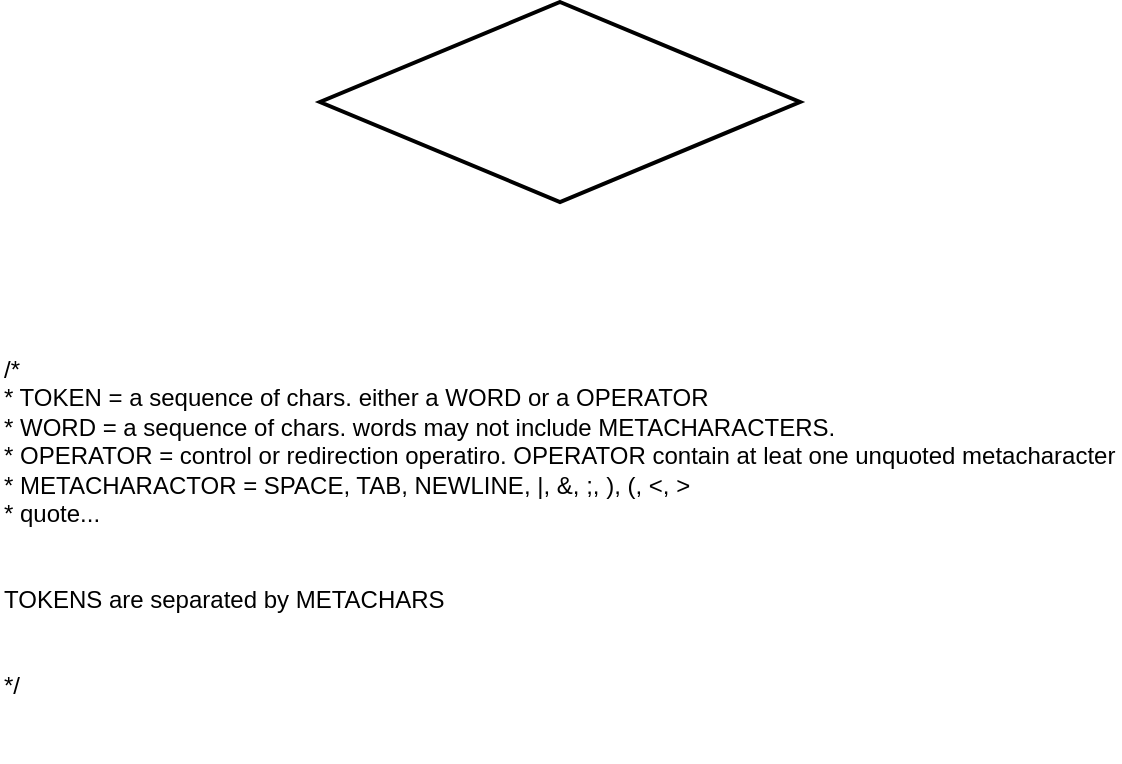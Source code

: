<mxfile version="21.6.9" type="github">
  <diagram name="ページ1" id="rqy1o1B3Ph0qInG719ov">
    <mxGraphModel dx="2074" dy="1127" grid="1" gridSize="10" guides="1" tooltips="1" connect="1" arrows="1" fold="1" page="1" pageScale="1" pageWidth="827" pageHeight="1169" math="0" shadow="0">
      <root>
        <mxCell id="0" />
        <mxCell id="1" parent="0" />
        <mxCell id="orap_Kl5U5Xa0PuJWWxS-3" value="" style="strokeWidth=2;html=1;shape=mxgraph.flowchart.decision;whiteSpace=wrap;" vertex="1" parent="1">
          <mxGeometry x="270" y="80" width="240" height="100" as="geometry" />
        </mxCell>
        <mxCell id="orap_Kl5U5Xa0PuJWWxS-5" value="/*&#xa;* TOKEN = a sequence of chars. either a WORD or a OPERATOR&#xa;* WORD = a sequence of chars. words may not include METACHARACTERS.&#xa;* OPERATOR = control or redirection operatiro. OPERATOR contain at leat one unquoted metacharacter&#xa;* METACHARACTOR = SPACE, TAB, NEWLINE, |, &amp;, ;, ), (, &lt;, &gt;&#xa;* quote...&#xa;&#xa;&#xa;TOKENS are separated by METACHARS&#xa;&#xa;&#xa;*/" style="text;whiteSpace=wrap;" vertex="1" parent="1">
          <mxGeometry x="110" y="250" width="560" height="210" as="geometry" />
        </mxCell>
      </root>
    </mxGraphModel>
  </diagram>
</mxfile>
